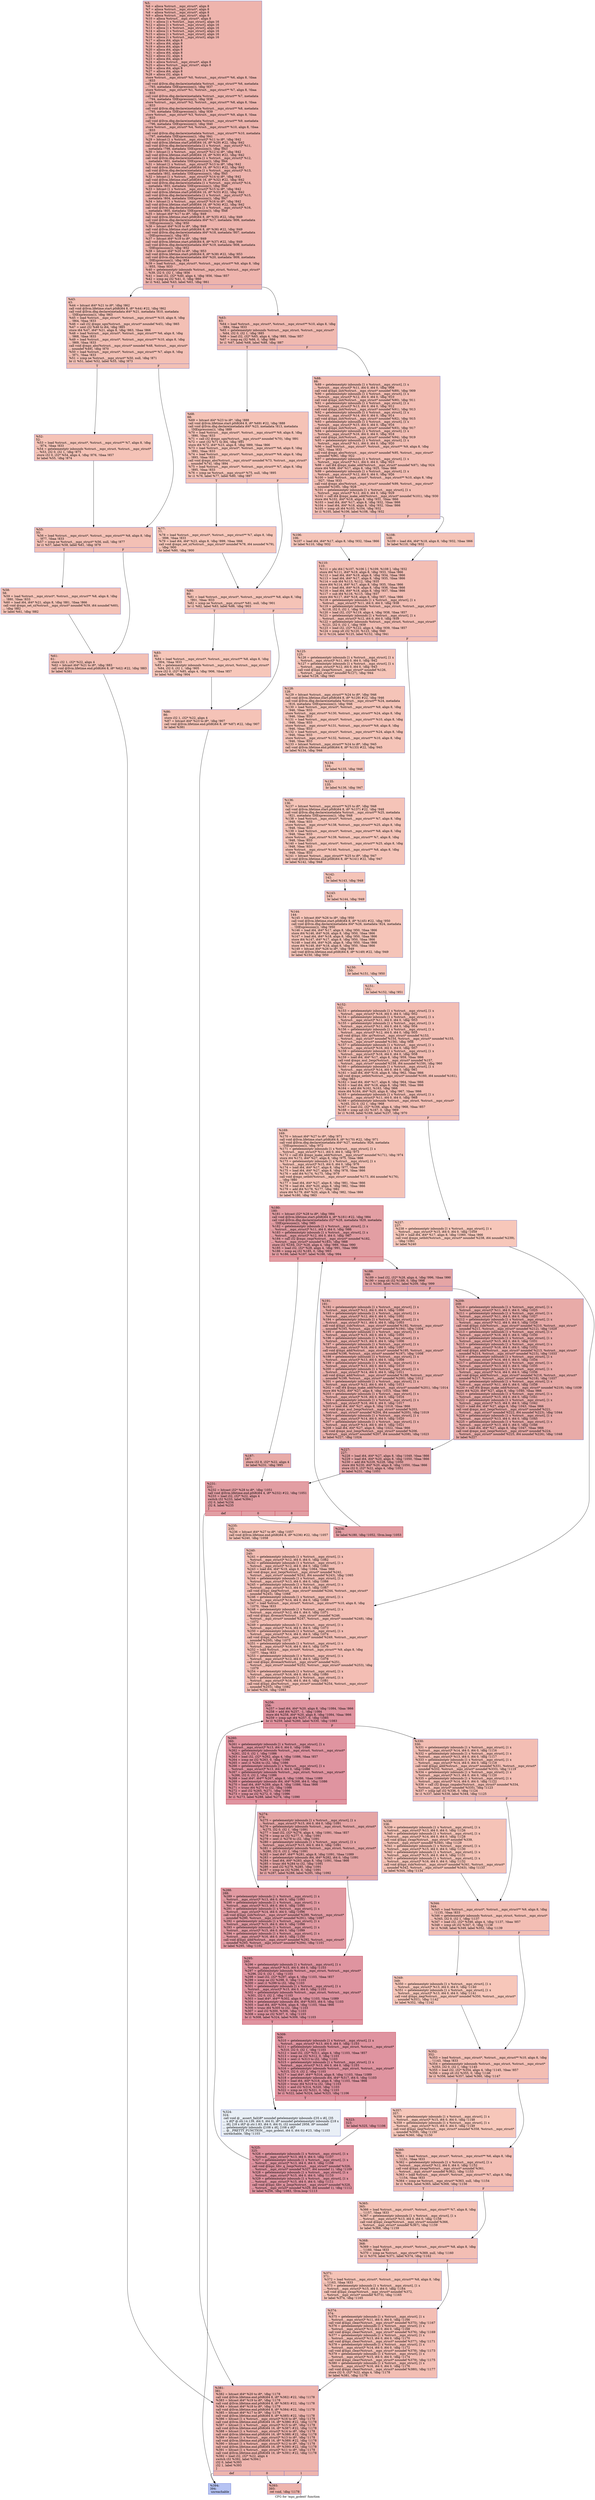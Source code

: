 digraph "CFG for 'mpz_gcdext' function" {
	label="CFG for 'mpz_gcdext' function";

	Node0x279c440 [shape=record,color="#3d50c3ff", style=filled, fillcolor="#d8564670",label="{%5:\l  %6 = alloca %struct.__mpz_struct*, align 8\l  %7 = alloca %struct.__mpz_struct*, align 8\l  %8 = alloca %struct.__mpz_struct*, align 8\l  %9 = alloca %struct.__mpz_struct*, align 8\l  %10 = alloca %struct.__mpz_struct*, align 8\l  %11 = alloca [1 x %struct.__mpz_struct], align 16\l  %12 = alloca [1 x %struct.__mpz_struct], align 16\l  %13 = alloca [1 x %struct.__mpz_struct], align 16\l  %14 = alloca [1 x %struct.__mpz_struct], align 16\l  %15 = alloca [1 x %struct.__mpz_struct], align 16\l  %16 = alloca [1 x %struct.__mpz_struct], align 16\l  %17 = alloca i64, align 8\l  %18 = alloca i64, align 8\l  %19 = alloca i64, align 8\l  %20 = alloca i64, align 8\l  %21 = alloca i64, align 8\l  %22 = alloca i32, align 4\l  %23 = alloca i64, align 8\l  %24 = alloca %struct.__mpz_struct*, align 8\l  %25 = alloca %struct.__mpz_struct*, align 8\l  %26 = alloca i64, align 8\l  %27 = alloca i64, align 8\l  %28 = alloca i32, align 4\l  store %struct.__mpz_struct* %0, %struct.__mpz_struct** %6, align 8, !tbaa\l... !833\l  call void @llvm.dbg.declare(metadata %struct.__mpz_struct** %6, metadata\l... !793, metadata !DIExpression()), !dbg !837\l  store %struct.__mpz_struct* %1, %struct.__mpz_struct** %7, align 8, !tbaa\l... !833\l  call void @llvm.dbg.declare(metadata %struct.__mpz_struct** %7, metadata\l... !794, metadata !DIExpression()), !dbg !838\l  store %struct.__mpz_struct* %2, %struct.__mpz_struct** %8, align 8, !tbaa\l... !833\l  call void @llvm.dbg.declare(metadata %struct.__mpz_struct** %8, metadata\l... !795, metadata !DIExpression()), !dbg !839\l  store %struct.__mpz_struct* %3, %struct.__mpz_struct** %9, align 8, !tbaa\l... !833\l  call void @llvm.dbg.declare(metadata %struct.__mpz_struct** %9, metadata\l... !796, metadata !DIExpression()), !dbg !840\l  store %struct.__mpz_struct* %4, %struct.__mpz_struct** %10, align 8, !tbaa\l... !833\l  call void @llvm.dbg.declare(metadata %struct.__mpz_struct** %10, metadata\l... !797, metadata !DIExpression()), !dbg !841\l  %29 = bitcast [1 x %struct.__mpz_struct]* %11 to i8*, !dbg !842\l  call void @llvm.lifetime.start.p0i8(i64 16, i8* %29) #22, !dbg !842\l  call void @llvm.dbg.declare(metadata [1 x %struct.__mpz_struct]* %11,\l... metadata !798, metadata !DIExpression()), !dbg !843\l  %30 = bitcast [1 x %struct.__mpz_struct]* %12 to i8*, !dbg !842\l  call void @llvm.lifetime.start.p0i8(i64 16, i8* %30) #22, !dbg !842\l  call void @llvm.dbg.declare(metadata [1 x %struct.__mpz_struct]* %12,\l... metadata !801, metadata !DIExpression()), !dbg !844\l  %31 = bitcast [1 x %struct.__mpz_struct]* %13 to i8*, !dbg !842\l  call void @llvm.lifetime.start.p0i8(i64 16, i8* %31) #22, !dbg !842\l  call void @llvm.dbg.declare(metadata [1 x %struct.__mpz_struct]* %13,\l... metadata !802, metadata !DIExpression()), !dbg !845\l  %32 = bitcast [1 x %struct.__mpz_struct]* %14 to i8*, !dbg !842\l  call void @llvm.lifetime.start.p0i8(i64 16, i8* %32) #22, !dbg !842\l  call void @llvm.dbg.declare(metadata [1 x %struct.__mpz_struct]* %14,\l... metadata !803, metadata !DIExpression()), !dbg !846\l  %33 = bitcast [1 x %struct.__mpz_struct]* %15 to i8*, !dbg !842\l  call void @llvm.lifetime.start.p0i8(i64 16, i8* %33) #22, !dbg !842\l  call void @llvm.dbg.declare(metadata [1 x %struct.__mpz_struct]* %15,\l... metadata !804, metadata !DIExpression()), !dbg !847\l  %34 = bitcast [1 x %struct.__mpz_struct]* %16 to i8*, !dbg !842\l  call void @llvm.lifetime.start.p0i8(i64 16, i8* %34) #22, !dbg !842\l  call void @llvm.dbg.declare(metadata [1 x %struct.__mpz_struct]* %16,\l... metadata !805, metadata !DIExpression()), !dbg !848\l  %35 = bitcast i64* %17 to i8*, !dbg !849\l  call void @llvm.lifetime.start.p0i8(i64 8, i8* %35) #22, !dbg !849\l  call void @llvm.dbg.declare(metadata i64* %17, metadata !806, metadata\l... !DIExpression()), !dbg !850\l  %36 = bitcast i64* %18 to i8*, !dbg !849\l  call void @llvm.lifetime.start.p0i8(i64 8, i8* %36) #22, !dbg !849\l  call void @llvm.dbg.declare(metadata i64* %18, metadata !807, metadata\l... !DIExpression()), !dbg !851\l  %37 = bitcast i64* %19 to i8*, !dbg !849\l  call void @llvm.lifetime.start.p0i8(i64 8, i8* %37) #22, !dbg !849\l  call void @llvm.dbg.declare(metadata i64* %19, metadata !808, metadata\l... !DIExpression()), !dbg !852\l  %38 = bitcast i64* %20 to i8*, !dbg !853\l  call void @llvm.lifetime.start.p0i8(i64 8, i8* %38) #22, !dbg !853\l  call void @llvm.dbg.declare(metadata i64* %20, metadata !809, metadata\l... !DIExpression()), !dbg !854\l  %39 = load %struct.__mpz_struct*, %struct.__mpz_struct** %9, align 8, !dbg\l... !855, !tbaa !833\l  %40 = getelementptr inbounds %struct.__mpz_struct, %struct.__mpz_struct*\l... %39, i32 0, i32 1, !dbg !856\l  %41 = load i32, i32* %40, align 4, !dbg !856, !tbaa !857\l  %42 = icmp eq i32 %41, 0, !dbg !860\l  br i1 %42, label %43, label %63, !dbg !861\l|{<s0>T|<s1>F}}"];
	Node0x279c440:s0 -> Node0x279c690;
	Node0x279c440:s1 -> Node0x279c820;
	Node0x279c690 [shape=record,color="#3d50c3ff", style=filled, fillcolor="#e5705870",label="{%43:\l43:                                               \l  %44 = bitcast i64* %21 to i8*, !dbg !862\l  call void @llvm.lifetime.start.p0i8(i64 8, i8* %44) #22, !dbg !862\l  call void @llvm.dbg.declare(metadata i64* %21, metadata !810, metadata\l... !DIExpression()), !dbg !863\l  %45 = load %struct.__mpz_struct*, %struct.__mpz_struct** %10, align 8, !dbg\l... !864, !tbaa !833\l  %46 = call i32 @mpz_sgn(%struct.__mpz_struct* noundef %45), !dbg !865\l  %47 = sext i32 %46 to i64, !dbg !865\l  store i64 %47, i64* %21, align 8, !dbg !863, !tbaa !866\l  %48 = load %struct.__mpz_struct*, %struct.__mpz_struct** %6, align 8, !dbg\l... !868, !tbaa !833\l  %49 = load %struct.__mpz_struct*, %struct.__mpz_struct** %10, align 8, !dbg\l... !869, !tbaa !833\l  call void @mpz_abs(%struct.__mpz_struct* noundef %48, %struct.__mpz_struct*\l... noundef %49), !dbg !870\l  %50 = load %struct.__mpz_struct*, %struct.__mpz_struct** %7, align 8, !dbg\l... !871, !tbaa !833\l  %51 = icmp ne %struct.__mpz_struct* %50, null, !dbg !871\l  br i1 %51, label %52, label %55, !dbg !873\l|{<s0>T|<s1>F}}"];
	Node0x279c690:s0 -> Node0x279c6e0;
	Node0x279c690:s1 -> Node0x279c730;
	Node0x279c6e0 [shape=record,color="#3d50c3ff", style=filled, fillcolor="#e8765c70",label="{%52:\l52:                                               \l  %53 = load %struct.__mpz_struct*, %struct.__mpz_struct** %7, align 8, !dbg\l... !874, !tbaa !833\l  %54 = getelementptr inbounds %struct.__mpz_struct, %struct.__mpz_struct*\l... %53, i32 0, i32 1, !dbg !875\l  store i32 0, i32* %54, align 4, !dbg !876, !tbaa !857\l  br label %55, !dbg !874\l}"];
	Node0x279c6e0 -> Node0x279c730;
	Node0x279c730 [shape=record,color="#3d50c3ff", style=filled, fillcolor="#e5705870",label="{%55:\l55:                                               \l  %56 = load %struct.__mpz_struct*, %struct.__mpz_struct** %8, align 8, !dbg\l... !877, !tbaa !833\l  %57 = icmp ne %struct.__mpz_struct* %56, null, !dbg !877\l  br i1 %57, label %58, label %61, !dbg !879\l|{<s0>T|<s1>F}}"];
	Node0x279c730:s0 -> Node0x279c780;
	Node0x279c730:s1 -> Node0x279c7d0;
	Node0x279c780 [shape=record,color="#3d50c3ff", style=filled, fillcolor="#e8765c70",label="{%58:\l58:                                               \l  %59 = load %struct.__mpz_struct*, %struct.__mpz_struct** %8, align 8, !dbg\l... !880, !tbaa !833\l  %60 = load i64, i64* %21, align 8, !dbg !881, !tbaa !866\l  call void @mpz_set_si(%struct.__mpz_struct* noundef %59, i64 noundef %60),\l... !dbg !882\l  br label %61, !dbg !882\l}"];
	Node0x279c780 -> Node0x279c7d0;
	Node0x279c7d0 [shape=record,color="#3d50c3ff", style=filled, fillcolor="#e5705870",label="{%61:\l61:                                               \l  store i32 1, i32* %22, align 4\l  %62 = bitcast i64* %21 to i8*, !dbg !883\l  call void @llvm.lifetime.end.p0i8(i64 8, i8* %62) #22, !dbg !883\l  br label %381\l}"];
	Node0x279c7d0 -> Node0x279d8b0;
	Node0x279c820 [shape=record,color="#3d50c3ff", style=filled, fillcolor="#de614d70",label="{%63:\l63:                                               \l  %64 = load %struct.__mpz_struct*, %struct.__mpz_struct** %10, align 8, !dbg\l... !884, !tbaa !833\l  %65 = getelementptr inbounds %struct.__mpz_struct, %struct.__mpz_struct*\l... %64, i32 0, i32 1, !dbg !885\l  %66 = load i32, i32* %65, align 4, !dbg !885, !tbaa !857\l  %67 = icmp eq i32 %66, 0, !dbg !886\l  br i1 %67, label %68, label %88, !dbg !887\l|{<s0>T|<s1>F}}"];
	Node0x279c820:s0 -> Node0x279c870;
	Node0x279c820:s1 -> Node0x279ca00;
	Node0x279c870 [shape=record,color="#3d50c3ff", style=filled, fillcolor="#e8765c70",label="{%68:\l68:                                               \l  %69 = bitcast i64* %23 to i8*, !dbg !888\l  call void @llvm.lifetime.start.p0i8(i64 8, i8* %69) #22, !dbg !888\l  call void @llvm.dbg.declare(metadata i64* %23, metadata !813, metadata\l... !DIExpression()), !dbg !889\l  %70 = load %struct.__mpz_struct*, %struct.__mpz_struct** %9, align 8, !dbg\l... !890, !tbaa !833\l  %71 = call i32 @mpz_sgn(%struct.__mpz_struct* noundef %70), !dbg !891\l  %72 = sext i32 %71 to i64, !dbg !891\l  store i64 %72, i64* %23, align 8, !dbg !889, !tbaa !866\l  %73 = load %struct.__mpz_struct*, %struct.__mpz_struct** %6, align 8, !dbg\l... !892, !tbaa !833\l  %74 = load %struct.__mpz_struct*, %struct.__mpz_struct** %9, align 8, !dbg\l... !893, !tbaa !833\l  call void @mpz_abs(%struct.__mpz_struct* noundef %73, %struct.__mpz_struct*\l... noundef %74), !dbg !894\l  %75 = load %struct.__mpz_struct*, %struct.__mpz_struct** %7, align 8, !dbg\l... !895, !tbaa !833\l  %76 = icmp ne %struct.__mpz_struct* %75, null, !dbg !895\l  br i1 %76, label %77, label %80, !dbg !897\l|{<s0>T|<s1>F}}"];
	Node0x279c870:s0 -> Node0x279c8c0;
	Node0x279c870:s1 -> Node0x279c910;
	Node0x279c8c0 [shape=record,color="#3d50c3ff", style=filled, fillcolor="#ec7f6370",label="{%77:\l77:                                               \l  %78 = load %struct.__mpz_struct*, %struct.__mpz_struct** %7, align 8, !dbg\l... !898, !tbaa !833\l  %79 = load i64, i64* %23, align 8, !dbg !899, !tbaa !866\l  call void @mpz_set_si(%struct.__mpz_struct* noundef %78, i64 noundef %79),\l... !dbg !900\l  br label %80, !dbg !900\l}"];
	Node0x279c8c0 -> Node0x279c910;
	Node0x279c910 [shape=record,color="#3d50c3ff", style=filled, fillcolor="#e8765c70",label="{%80:\l80:                                               \l  %81 = load %struct.__mpz_struct*, %struct.__mpz_struct** %8, align 8, !dbg\l... !901, !tbaa !833\l  %82 = icmp ne %struct.__mpz_struct* %81, null, !dbg !901\l  br i1 %82, label %83, label %86, !dbg !903\l|{<s0>T|<s1>F}}"];
	Node0x279c910:s0 -> Node0x279c960;
	Node0x279c910:s1 -> Node0x279c9b0;
	Node0x279c960 [shape=record,color="#3d50c3ff", style=filled, fillcolor="#ec7f6370",label="{%83:\l83:                                               \l  %84 = load %struct.__mpz_struct*, %struct.__mpz_struct** %8, align 8, !dbg\l... !904, !tbaa !833\l  %85 = getelementptr inbounds %struct.__mpz_struct, %struct.__mpz_struct*\l... %84, i32 0, i32 1, !dbg !905\l  store i32 0, i32* %85, align 4, !dbg !906, !tbaa !857\l  br label %86, !dbg !904\l}"];
	Node0x279c960 -> Node0x279c9b0;
	Node0x279c9b0 [shape=record,color="#3d50c3ff", style=filled, fillcolor="#e8765c70",label="{%86:\l86:                                               \l  store i32 1, i32* %22, align 4\l  %87 = bitcast i64* %23 to i8*, !dbg !907\l  call void @llvm.lifetime.end.p0i8(i64 8, i8* %87) #22, !dbg !907\l  br label %381\l}"];
	Node0x279c9b0 -> Node0x279d8b0;
	Node0x279ca00 [shape=record,color="#3d50c3ff", style=filled, fillcolor="#e36c5570",label="{%88:\l88:                                               \l  %89 = getelementptr inbounds [1 x %struct.__mpz_struct], [1 x\l... %struct.__mpz_struct]* %11, i64 0, i64 0, !dbg !908\l  call void @mpz_init(%struct.__mpz_struct* noundef %89), !dbg !909\l  %90 = getelementptr inbounds [1 x %struct.__mpz_struct], [1 x\l... %struct.__mpz_struct]* %12, i64 0, i64 0, !dbg !910\l  call void @mpz_init(%struct.__mpz_struct* noundef %90), !dbg !911\l  %91 = getelementptr inbounds [1 x %struct.__mpz_struct], [1 x\l... %struct.__mpz_struct]* %13, i64 0, i64 0, !dbg !912\l  call void @mpz_init(%struct.__mpz_struct* noundef %91), !dbg !913\l  %92 = getelementptr inbounds [1 x %struct.__mpz_struct], [1 x\l... %struct.__mpz_struct]* %14, i64 0, i64 0, !dbg !914\l  call void @mpz_init(%struct.__mpz_struct* noundef %92), !dbg !915\l  %93 = getelementptr inbounds [1 x %struct.__mpz_struct], [1 x\l... %struct.__mpz_struct]* %15, i64 0, i64 0, !dbg !916\l  call void @mpz_init(%struct.__mpz_struct* noundef %93), !dbg !917\l  %94 = getelementptr inbounds [1 x %struct.__mpz_struct], [1 x\l... %struct.__mpz_struct]* %16, i64 0, i64 0, !dbg !918\l  call void @mpz_init(%struct.__mpz_struct* noundef %94), !dbg !919\l  %95 = getelementptr inbounds [1 x %struct.__mpz_struct], [1 x\l... %struct.__mpz_struct]* %11, i64 0, i64 0, !dbg !920\l  %96 = load %struct.__mpz_struct*, %struct.__mpz_struct** %9, align 8, !dbg\l... !921, !tbaa !833\l  call void @mpz_abs(%struct.__mpz_struct* noundef %95, %struct.__mpz_struct*\l... noundef %96), !dbg !922\l  %97 = getelementptr inbounds [1 x %struct.__mpz_struct], [1 x\l... %struct.__mpz_struct]* %11, i64 0, i64 0, !dbg !923\l  %98 = call i64 @mpz_make_odd(%struct.__mpz_struct* noundef %97), !dbg !924\l  store i64 %98, i64* %17, align 8, !dbg !925, !tbaa !866\l  %99 = getelementptr inbounds [1 x %struct.__mpz_struct], [1 x\l... %struct.__mpz_struct]* %12, i64 0, i64 0, !dbg !926\l  %100 = load %struct.__mpz_struct*, %struct.__mpz_struct** %10, align 8, !dbg\l... !927, !tbaa !833\l  call void @mpz_abs(%struct.__mpz_struct* noundef %99, %struct.__mpz_struct*\l... noundef %100), !dbg !928\l  %101 = getelementptr inbounds [1 x %struct.__mpz_struct], [1 x\l... %struct.__mpz_struct]* %12, i64 0, i64 0, !dbg !929\l  %102 = call i64 @mpz_make_odd(%struct.__mpz_struct* noundef %101), !dbg !930\l  store i64 %102, i64* %18, align 8, !dbg !931, !tbaa !866\l  %103 = load i64, i64* %17, align 8, !dbg !932, !tbaa !866\l  %104 = load i64, i64* %18, align 8, !dbg !932, !tbaa !866\l  %105 = icmp ult i64 %103, %104, !dbg !932\l  br i1 %105, label %106, label %108, !dbg !932\l|{<s0>T|<s1>F}}"];
	Node0x279ca00:s0 -> Node0x279ca50;
	Node0x279ca00:s1 -> Node0x279caa0;
	Node0x279ca50 [shape=record,color="#3d50c3ff", style=filled, fillcolor="#e97a5f70",label="{%106:\l106:                                              \l  %107 = load i64, i64* %17, align 8, !dbg !932, !tbaa !866\l  br label %110, !dbg !932\l}"];
	Node0x279ca50 -> Node0x279caf0;
	Node0x279caa0 [shape=record,color="#3d50c3ff", style=filled, fillcolor="#e97a5f70",label="{%108:\l108:                                              \l  %109 = load i64, i64* %18, align 8, !dbg !932, !tbaa !866\l  br label %110, !dbg !932\l}"];
	Node0x279caa0 -> Node0x279caf0;
	Node0x279caf0 [shape=record,color="#3d50c3ff", style=filled, fillcolor="#e36c5570",label="{%110:\l110:                                              \l  %111 = phi i64 [ %107, %106 ], [ %109, %108 ], !dbg !932\l  store i64 %111, i64* %19, align 8, !dbg !933, !tbaa !866\l  %112 = load i64, i64* %19, align 8, !dbg !934, !tbaa !866\l  %113 = load i64, i64* %17, align 8, !dbg !935, !tbaa !866\l  %114 = sub i64 %113, %112, !dbg !935\l  store i64 %114, i64* %17, align 8, !dbg !935, !tbaa !866\l  %115 = load i64, i64* %19, align 8, !dbg !936, !tbaa !866\l  %116 = load i64, i64* %18, align 8, !dbg !937, !tbaa !866\l  %117 = sub i64 %116, %115, !dbg !937\l  store i64 %117, i64* %18, align 8, !dbg !937, !tbaa !866\l  %118 = getelementptr inbounds [1 x %struct.__mpz_struct], [1 x\l... %struct.__mpz_struct]* %11, i64 0, i64 0, !dbg !938\l  %119 = getelementptr inbounds %struct.__mpz_struct, %struct.__mpz_struct*\l... %118, i32 0, i32 1, !dbg !938\l  %120 = load i32, i32* %119, align 4, !dbg !938, !tbaa !857\l  %121 = getelementptr inbounds [1 x %struct.__mpz_struct], [1 x\l... %struct.__mpz_struct]* %12, i64 0, i64 0, !dbg !939\l  %122 = getelementptr inbounds %struct.__mpz_struct, %struct.__mpz_struct*\l... %121, i32 0, i32 1, !dbg !939\l  %123 = load i32, i32* %122, align 4, !dbg !939, !tbaa !857\l  %124 = icmp slt i32 %120, %123, !dbg !940\l  br i1 %124, label %125, label %152, !dbg !941\l|{<s0>T|<s1>F}}"];
	Node0x279caf0:s0 -> Node0x279cb40;
	Node0x279caf0:s1 -> Node0x279ce60;
	Node0x279cb40 [shape=record,color="#3d50c3ff", style=filled, fillcolor="#e97a5f70",label="{%125:\l125:                                              \l  %126 = getelementptr inbounds [1 x %struct.__mpz_struct], [1 x\l... %struct.__mpz_struct]* %11, i64 0, i64 0, !dbg !942\l  %127 = getelementptr inbounds [1 x %struct.__mpz_struct], [1 x\l... %struct.__mpz_struct]* %12, i64 0, i64 0, !dbg !943\l  call void @mpz_swap(%struct.__mpz_struct* noundef %126,\l... %struct.__mpz_struct* noundef %127), !dbg !944\l  br label %128, !dbg !945\l}"];
	Node0x279cb40 -> Node0x279cb90;
	Node0x279cb90 [shape=record,color="#3d50c3ff", style=filled, fillcolor="#e97a5f70",label="{%128:\l128:                                              \l  %129 = bitcast %struct.__mpz_struct** %24 to i8*, !dbg !946\l  call void @llvm.lifetime.start.p0i8(i64 8, i8* %129) #22, !dbg !946\l  call void @llvm.dbg.declare(metadata %struct.__mpz_struct** %24, metadata\l... !816, metadata !DIExpression()), !dbg !946\l  %130 = load %struct.__mpz_struct*, %struct.__mpz_struct** %9, align 8, !dbg\l... !946, !tbaa !833\l  store %struct.__mpz_struct* %130, %struct.__mpz_struct** %24, align 8, !dbg\l... !946, !tbaa !833\l  %131 = load %struct.__mpz_struct*, %struct.__mpz_struct** %10, align 8, !dbg\l... !946, !tbaa !833\l  store %struct.__mpz_struct* %131, %struct.__mpz_struct** %9, align 8, !dbg\l... !946, !tbaa !833\l  %132 = load %struct.__mpz_struct*, %struct.__mpz_struct** %24, align 8, !dbg\l... !946, !tbaa !833\l  store %struct.__mpz_struct* %132, %struct.__mpz_struct** %10, align 8, !dbg\l... !946, !tbaa !833\l  %133 = bitcast %struct.__mpz_struct** %24 to i8*, !dbg !945\l  call void @llvm.lifetime.end.p0i8(i64 8, i8* %133) #22, !dbg !945\l  br label %134, !dbg !946\l}"];
	Node0x279cb90 -> Node0x279cbe0;
	Node0x279cbe0 [shape=record,color="#3d50c3ff", style=filled, fillcolor="#e97a5f70",label="{%134:\l134:                                              \l  br label %135, !dbg !946\l}"];
	Node0x279cbe0 -> Node0x279cc30;
	Node0x279cc30 [shape=record,color="#3d50c3ff", style=filled, fillcolor="#e97a5f70",label="{%135:\l135:                                              \l  br label %136, !dbg !947\l}"];
	Node0x279cc30 -> Node0x279cc80;
	Node0x279cc80 [shape=record,color="#3d50c3ff", style=filled, fillcolor="#e97a5f70",label="{%136:\l136:                                              \l  %137 = bitcast %struct.__mpz_struct** %25 to i8*, !dbg !948\l  call void @llvm.lifetime.start.p0i8(i64 8, i8* %137) #22, !dbg !948\l  call void @llvm.dbg.declare(metadata %struct.__mpz_struct** %25, metadata\l... !821, metadata !DIExpression()), !dbg !948\l  %138 = load %struct.__mpz_struct*, %struct.__mpz_struct** %7, align 8, !dbg\l... !948, !tbaa !833\l  store %struct.__mpz_struct* %138, %struct.__mpz_struct** %25, align 8, !dbg\l... !948, !tbaa !833\l  %139 = load %struct.__mpz_struct*, %struct.__mpz_struct** %8, align 8, !dbg\l... !948, !tbaa !833\l  store %struct.__mpz_struct* %139, %struct.__mpz_struct** %7, align 8, !dbg\l... !948, !tbaa !833\l  %140 = load %struct.__mpz_struct*, %struct.__mpz_struct** %25, align 8, !dbg\l... !948, !tbaa !833\l  store %struct.__mpz_struct* %140, %struct.__mpz_struct** %8, align 8, !dbg\l... !948, !tbaa !833\l  %141 = bitcast %struct.__mpz_struct** %25 to i8*, !dbg !947\l  call void @llvm.lifetime.end.p0i8(i64 8, i8* %141) #22, !dbg !947\l  br label %142, !dbg !948\l}"];
	Node0x279cc80 -> Node0x279ccd0;
	Node0x279ccd0 [shape=record,color="#3d50c3ff", style=filled, fillcolor="#e97a5f70",label="{%142:\l142:                                              \l  br label %143, !dbg !948\l}"];
	Node0x279ccd0 -> Node0x279cd20;
	Node0x279cd20 [shape=record,color="#3d50c3ff", style=filled, fillcolor="#e97a5f70",label="{%143:\l143:                                              \l  br label %144, !dbg !949\l}"];
	Node0x279cd20 -> Node0x279cd70;
	Node0x279cd70 [shape=record,color="#3d50c3ff", style=filled, fillcolor="#e97a5f70",label="{%144:\l144:                                              \l  %145 = bitcast i64* %26 to i8*, !dbg !950\l  call void @llvm.lifetime.start.p0i8(i64 8, i8* %145) #22, !dbg !950\l  call void @llvm.dbg.declare(metadata i64* %26, metadata !824, metadata\l... !DIExpression()), !dbg !950\l  %146 = load i64, i64* %17, align 8, !dbg !950, !tbaa !866\l  store i64 %146, i64* %26, align 8, !dbg !950, !tbaa !866\l  %147 = load i64, i64* %18, align 8, !dbg !950, !tbaa !866\l  store i64 %147, i64* %17, align 8, !dbg !950, !tbaa !866\l  %148 = load i64, i64* %26, align 8, !dbg !950, !tbaa !866\l  store i64 %148, i64* %18, align 8, !dbg !950, !tbaa !866\l  %149 = bitcast i64* %26 to i8*, !dbg !949\l  call void @llvm.lifetime.end.p0i8(i64 8, i8* %149) #22, !dbg !949\l  br label %150, !dbg !950\l}"];
	Node0x279cd70 -> Node0x279cdc0;
	Node0x279cdc0 [shape=record,color="#3d50c3ff", style=filled, fillcolor="#e97a5f70",label="{%150:\l150:                                              \l  br label %151, !dbg !950\l}"];
	Node0x279cdc0 -> Node0x279ce10;
	Node0x279ce10 [shape=record,color="#3d50c3ff", style=filled, fillcolor="#e97a5f70",label="{%151:\l151:                                              \l  br label %152, !dbg !951\l}"];
	Node0x279ce10 -> Node0x279ce60;
	Node0x279ce60 [shape=record,color="#3d50c3ff", style=filled, fillcolor="#e36c5570",label="{%152:\l152:                                              \l  %153 = getelementptr inbounds [1 x %struct.__mpz_struct], [1 x\l... %struct.__mpz_struct]* %16, i64 0, i64 0, !dbg !952\l  %154 = getelementptr inbounds [1 x %struct.__mpz_struct], [1 x\l... %struct.__mpz_struct]* %11, i64 0, i64 0, !dbg !953\l  %155 = getelementptr inbounds [1 x %struct.__mpz_struct], [1 x\l... %struct.__mpz_struct]* %11, i64 0, i64 0, !dbg !954\l  %156 = getelementptr inbounds [1 x %struct.__mpz_struct], [1 x\l... %struct.__mpz_struct]* %12, i64 0, i64 0, !dbg !955\l  call void @mpz_tdiv_qr(%struct.__mpz_struct* noundef %153,\l... %struct.__mpz_struct* noundef %154, %struct.__mpz_struct* noundef %155,\l... %struct.__mpz_struct* noundef %156), !dbg !956\l  %157 = getelementptr inbounds [1 x %struct.__mpz_struct], [1 x\l... %struct.__mpz_struct]* %16, i64 0, i64 0, !dbg !957\l  %158 = getelementptr inbounds [1 x %struct.__mpz_struct], [1 x\l... %struct.__mpz_struct]* %16, i64 0, i64 0, !dbg !958\l  %159 = load i64, i64* %17, align 8, !dbg !959, !tbaa !866\l  call void @mpz_mul_2exp(%struct.__mpz_struct* noundef %157,\l... %struct.__mpz_struct* noundef %158, i64 noundef %159), !dbg !960\l  %160 = getelementptr inbounds [1 x %struct.__mpz_struct], [1 x\l... %struct.__mpz_struct]* %14, i64 0, i64 0, !dbg !961\l  %161 = load i64, i64* %18, align 8, !dbg !962, !tbaa !866\l  call void @mpz_setbit(%struct.__mpz_struct* noundef %160, i64 noundef %161),\l... !dbg !963\l  %162 = load i64, i64* %17, align 8, !dbg !964, !tbaa !866\l  %163 = load i64, i64* %18, align 8, !dbg !965, !tbaa !866\l  %164 = add i64 %162, %163, !dbg !966\l  store i64 %164, i64* %20, align 8, !dbg !967, !tbaa !866\l  %165 = getelementptr inbounds [1 x %struct.__mpz_struct], [1 x\l... %struct.__mpz_struct]* %11, i64 0, i64 0, !dbg !968\l  %166 = getelementptr inbounds %struct.__mpz_struct, %struct.__mpz_struct*\l... %165, i32 0, i32 1, !dbg !968\l  %167 = load i32, i32* %166, align 4, !dbg !968, !tbaa !857\l  %168 = icmp sgt i32 %167, 0, !dbg !969\l  br i1 %168, label %169, label %237, !dbg !970\l|{<s0>T|<s1>F}}"];
	Node0x279ce60:s0 -> Node0x279ceb0;
	Node0x279ce60:s1 -> Node0x279d1d0;
	Node0x279ceb0 [shape=record,color="#3d50c3ff", style=filled, fillcolor="#e8765c70",label="{%169:\l169:                                              \l  %170 = bitcast i64* %27 to i8*, !dbg !971\l  call void @llvm.lifetime.start.p0i8(i64 8, i8* %170) #22, !dbg !971\l  call void @llvm.dbg.declare(metadata i64* %27, metadata !826, metadata\l... !DIExpression()), !dbg !972\l  %171 = getelementptr inbounds [1 x %struct.__mpz_struct], [1 x\l... %struct.__mpz_struct]* %11, i64 0, i64 0, !dbg !973\l  %172 = call i64 @mpz_make_odd(%struct.__mpz_struct* noundef %171), !dbg !974\l  store i64 %172, i64* %27, align 8, !dbg !975, !tbaa !866\l  %173 = getelementptr inbounds [1 x %struct.__mpz_struct], [1 x\l... %struct.__mpz_struct]* %15, i64 0, i64 0, !dbg !976\l  %174 = load i64, i64* %17, align 8, !dbg !977, !tbaa !866\l  %175 = load i64, i64* %27, align 8, !dbg !978, !tbaa !866\l  %176 = add i64 %174, %175, !dbg !979\l  call void @mpz_setbit(%struct.__mpz_struct* noundef %173, i64 noundef %176),\l... !dbg !980\l  %177 = load i64, i64* %27, align 8, !dbg !981, !tbaa !866\l  %178 = load i64, i64* %20, align 8, !dbg !982, !tbaa !866\l  %179 = add i64 %178, %177, !dbg !982\l  store i64 %179, i64* %20, align 8, !dbg !982, !tbaa !866\l  br label %180, !dbg !983\l}"];
	Node0x279ceb0 -> Node0x279cf00;
	Node0x279cf00 [shape=record,color="#b70d28ff", style=filled, fillcolor="#be242e70",label="{%180:\l180:                                              \l  %181 = bitcast i32* %28 to i8*, !dbg !984\l  call void @llvm.lifetime.start.p0i8(i64 4, i8* %181) #22, !dbg !984\l  call void @llvm.dbg.declare(metadata i32* %28, metadata !829, metadata\l... !DIExpression()), !dbg !985\l  %182 = getelementptr inbounds [1 x %struct.__mpz_struct], [1 x\l... %struct.__mpz_struct]* %11, i64 0, i64 0, !dbg !986\l  %183 = getelementptr inbounds [1 x %struct.__mpz_struct], [1 x\l... %struct.__mpz_struct]* %12, i64 0, i64 0, !dbg !987\l  %184 = call i32 @mpz_cmp(%struct.__mpz_struct* noundef %182,\l... %struct.__mpz_struct* noundef %183), !dbg !988\l  store i32 %184, i32* %28, align 4, !dbg !989, !tbaa !990\l  %185 = load i32, i32* %28, align 4, !dbg !991, !tbaa !990\l  %186 = icmp eq i32 %185, 0, !dbg !993\l  br i1 %186, label %187, label %188, !dbg !994\l|{<s0>T|<s1>F}}"];
	Node0x279cf00:s0 -> Node0x279cf50;
	Node0x279cf00:s1 -> Node0x279cfa0;
	Node0x279cf50 [shape=record,color="#3d50c3ff", style=filled, fillcolor="#cc403a70",label="{%187:\l187:                                              \l  store i32 8, i32* %22, align 4\l  br label %231, !dbg !995\l}"];
	Node0x279cf50 -> Node0x279d0e0;
	Node0x279cfa0 [shape=record,color="#3d50c3ff", style=filled, fillcolor="#c5333470",label="{%188:\l188:                                              \l  %189 = load i32, i32* %28, align 4, !dbg !996, !tbaa !990\l  %190 = icmp slt i32 %189, 0, !dbg !998\l  br i1 %190, label %191, label %209, !dbg !999\l|{<s0>T|<s1>F}}"];
	Node0x279cfa0:s0 -> Node0x279cff0;
	Node0x279cfa0:s1 -> Node0x279d040;
	Node0x279cff0 [shape=record,color="#3d50c3ff", style=filled, fillcolor="#d24b4070",label="{%191:\l191:                                              \l  %192 = getelementptr inbounds [1 x %struct.__mpz_struct], [1 x\l... %struct.__mpz_struct]* %12, i64 0, i64 0, !dbg !1000\l  %193 = getelementptr inbounds [1 x %struct.__mpz_struct], [1 x\l... %struct.__mpz_struct]* %12, i64 0, i64 0, !dbg !1002\l  %194 = getelementptr inbounds [1 x %struct.__mpz_struct], [1 x\l... %struct.__mpz_struct]* %11, i64 0, i64 0, !dbg !1003\l  call void @mpz_sub(%struct.__mpz_struct* noundef %192, %struct.__mpz_struct*\l... noundef %193, %struct.__mpz_struct* noundef %194), !dbg !1004\l  %195 = getelementptr inbounds [1 x %struct.__mpz_struct], [1 x\l... %struct.__mpz_struct]* %15, i64 0, i64 0, !dbg !1005\l  %196 = getelementptr inbounds [1 x %struct.__mpz_struct], [1 x\l... %struct.__mpz_struct]* %15, i64 0, i64 0, !dbg !1006\l  %197 = getelementptr inbounds [1 x %struct.__mpz_struct], [1 x\l... %struct.__mpz_struct]* %16, i64 0, i64 0, !dbg !1007\l  call void @mpz_add(%struct.__mpz_struct* noundef %195, %struct.__mpz_struct*\l... noundef %196, %struct.__mpz_struct* noundef %197), !dbg !1008\l  %198 = getelementptr inbounds [1 x %struct.__mpz_struct], [1 x\l... %struct.__mpz_struct]* %13, i64 0, i64 0, !dbg !1009\l  %199 = getelementptr inbounds [1 x %struct.__mpz_struct], [1 x\l... %struct.__mpz_struct]* %13, i64 0, i64 0, !dbg !1010\l  %200 = getelementptr inbounds [1 x %struct.__mpz_struct], [1 x\l... %struct.__mpz_struct]* %14, i64 0, i64 0, !dbg !1011\l  call void @mpz_add(%struct.__mpz_struct* noundef %198, %struct.__mpz_struct*\l... noundef %199, %struct.__mpz_struct* noundef %200), !dbg !1012\l  %201 = getelementptr inbounds [1 x %struct.__mpz_struct], [1 x\l... %struct.__mpz_struct]* %12, i64 0, i64 0, !dbg !1013\l  %202 = call i64 @mpz_make_odd(%struct.__mpz_struct* noundef %201), !dbg !1014\l  store i64 %202, i64* %27, align 8, !dbg !1015, !tbaa !866\l  %203 = getelementptr inbounds [1 x %struct.__mpz_struct], [1 x\l... %struct.__mpz_struct]* %16, i64 0, i64 0, !dbg !1016\l  %204 = getelementptr inbounds [1 x %struct.__mpz_struct], [1 x\l... %struct.__mpz_struct]* %16, i64 0, i64 0, !dbg !1017\l  %205 = load i64, i64* %27, align 8, !dbg !1018, !tbaa !866\l  call void @mpz_mul_2exp(%struct.__mpz_struct* noundef %203,\l... %struct.__mpz_struct* noundef %204, i64 noundef %205), !dbg !1019\l  %206 = getelementptr inbounds [1 x %struct.__mpz_struct], [1 x\l... %struct.__mpz_struct]* %14, i64 0, i64 0, !dbg !1020\l  %207 = getelementptr inbounds [1 x %struct.__mpz_struct], [1 x\l... %struct.__mpz_struct]* %14, i64 0, i64 0, !dbg !1021\l  %208 = load i64, i64* %27, align 8, !dbg !1022, !tbaa !866\l  call void @mpz_mul_2exp(%struct.__mpz_struct* noundef %206,\l... %struct.__mpz_struct* noundef %207, i64 noundef %208), !dbg !1023\l  br label %227, !dbg !1024\l}"];
	Node0x279cff0 -> Node0x279d090;
	Node0x279d040 [shape=record,color="#3d50c3ff", style=filled, fillcolor="#cc403a70",label="{%209:\l209:                                              \l  %210 = getelementptr inbounds [1 x %struct.__mpz_struct], [1 x\l... %struct.__mpz_struct]* %11, i64 0, i64 0, !dbg !1025\l  %211 = getelementptr inbounds [1 x %struct.__mpz_struct], [1 x\l... %struct.__mpz_struct]* %11, i64 0, i64 0, !dbg !1027\l  %212 = getelementptr inbounds [1 x %struct.__mpz_struct], [1 x\l... %struct.__mpz_struct]* %12, i64 0, i64 0, !dbg !1028\l  call void @mpz_sub(%struct.__mpz_struct* noundef %210, %struct.__mpz_struct*\l... noundef %211, %struct.__mpz_struct* noundef %212), !dbg !1029\l  %213 = getelementptr inbounds [1 x %struct.__mpz_struct], [1 x\l... %struct.__mpz_struct]* %16, i64 0, i64 0, !dbg !1030\l  %214 = getelementptr inbounds [1 x %struct.__mpz_struct], [1 x\l... %struct.__mpz_struct]* %15, i64 0, i64 0, !dbg !1031\l  %215 = getelementptr inbounds [1 x %struct.__mpz_struct], [1 x\l... %struct.__mpz_struct]* %16, i64 0, i64 0, !dbg !1032\l  call void @mpz_add(%struct.__mpz_struct* noundef %213, %struct.__mpz_struct*\l... noundef %214, %struct.__mpz_struct* noundef %215), !dbg !1033\l  %216 = getelementptr inbounds [1 x %struct.__mpz_struct], [1 x\l... %struct.__mpz_struct]* %14, i64 0, i64 0, !dbg !1034\l  %217 = getelementptr inbounds [1 x %struct.__mpz_struct], [1 x\l... %struct.__mpz_struct]* %13, i64 0, i64 0, !dbg !1035\l  %218 = getelementptr inbounds [1 x %struct.__mpz_struct], [1 x\l... %struct.__mpz_struct]* %14, i64 0, i64 0, !dbg !1036\l  call void @mpz_add(%struct.__mpz_struct* noundef %216, %struct.__mpz_struct*\l... noundef %217, %struct.__mpz_struct* noundef %218), !dbg !1037\l  %219 = getelementptr inbounds [1 x %struct.__mpz_struct], [1 x\l... %struct.__mpz_struct]* %11, i64 0, i64 0, !dbg !1038\l  %220 = call i64 @mpz_make_odd(%struct.__mpz_struct* noundef %219), !dbg !1039\l  store i64 %220, i64* %27, align 8, !dbg !1040, !tbaa !866\l  %221 = getelementptr inbounds [1 x %struct.__mpz_struct], [1 x\l... %struct.__mpz_struct]* %15, i64 0, i64 0, !dbg !1041\l  %222 = getelementptr inbounds [1 x %struct.__mpz_struct], [1 x\l... %struct.__mpz_struct]* %15, i64 0, i64 0, !dbg !1042\l  %223 = load i64, i64* %27, align 8, !dbg !1043, !tbaa !866\l  call void @mpz_mul_2exp(%struct.__mpz_struct* noundef %221,\l... %struct.__mpz_struct* noundef %222, i64 noundef %223), !dbg !1044\l  %224 = getelementptr inbounds [1 x %struct.__mpz_struct], [1 x\l... %struct.__mpz_struct]* %13, i64 0, i64 0, !dbg !1045\l  %225 = getelementptr inbounds [1 x %struct.__mpz_struct], [1 x\l... %struct.__mpz_struct]* %13, i64 0, i64 0, !dbg !1046\l  %226 = load i64, i64* %27, align 8, !dbg !1047, !tbaa !866\l  call void @mpz_mul_2exp(%struct.__mpz_struct* noundef %224,\l... %struct.__mpz_struct* noundef %225, i64 noundef %226), !dbg !1048\l  br label %227\l}"];
	Node0x279d040 -> Node0x279d090;
	Node0x279d090 [shape=record,color="#3d50c3ff", style=filled, fillcolor="#c5333470",label="{%227:\l227:                                              \l  %228 = load i64, i64* %27, align 8, !dbg !1049, !tbaa !866\l  %229 = load i64, i64* %20, align 8, !dbg !1050, !tbaa !866\l  %230 = add i64 %229, %228, !dbg !1050\l  store i64 %230, i64* %20, align 8, !dbg !1050, !tbaa !866\l  store i32 0, i32* %22, align 4, !dbg !1051\l  br label %231, !dbg !1051\l}"];
	Node0x279d090 -> Node0x279d0e0;
	Node0x279d0e0 [shape=record,color="#b70d28ff", style=filled, fillcolor="#be242e70",label="{%231:\l231:                                              \l  %232 = bitcast i32* %28 to i8*, !dbg !1051\l  call void @llvm.lifetime.end.p0i8(i64 4, i8* %232) #22, !dbg !1051\l  %233 = load i32, i32* %22, align 4\l  switch i32 %233, label %394 [\l    i32 0, label %234\l    i32 8, label %235\l  ]\l|{<s0>def|<s1>0|<s2>8}}"];
	Node0x279d0e0:s0 -> Node0x279d950;
	Node0x279d0e0:s1 -> Node0x279d130;
	Node0x279d0e0:s2 -> Node0x279d180;
	Node0x279d130 [shape=record,color="#b70d28ff", style=filled, fillcolor="#be242e70",label="{%234:\l234:                                              \l  br label %180, !dbg !1052, !llvm.loop !1053\l}"];
	Node0x279d130 -> Node0x279cf00;
	Node0x279d180 [shape=record,color="#3d50c3ff", style=filled, fillcolor="#e8765c70",label="{%235:\l235:                                              \l  %236 = bitcast i64* %27 to i8*, !dbg !1057\l  call void @llvm.lifetime.end.p0i8(i64 8, i8* %236) #22, !dbg !1057\l  br label %240, !dbg !1058\l}"];
	Node0x279d180 -> Node0x279d220;
	Node0x279d1d0 [shape=record,color="#3d50c3ff", style=filled, fillcolor="#ec7f6370",label="{%237:\l237:                                              \l  %238 = getelementptr inbounds [1 x %struct.__mpz_struct], [1 x\l... %struct.__mpz_struct]* %15, i64 0, i64 0, !dbg !1059\l  %239 = load i64, i64* %17, align 8, !dbg !1060, !tbaa !866\l  call void @mpz_setbit(%struct.__mpz_struct* noundef %238, i64 noundef %239),\l... !dbg !1061\l  br label %240\l}"];
	Node0x279d1d0 -> Node0x279d220;
	Node0x279d220 [shape=record,color="#3d50c3ff", style=filled, fillcolor="#e36c5570",label="{%240:\l240:                                              \l  %241 = getelementptr inbounds [1 x %struct.__mpz_struct], [1 x\l... %struct.__mpz_struct]* %12, i64 0, i64 0, !dbg !1062\l  %242 = getelementptr inbounds [1 x %struct.__mpz_struct], [1 x\l... %struct.__mpz_struct]* %12, i64 0, i64 0, !dbg !1063\l  %243 = load i64, i64* %19, align 8, !dbg !1064, !tbaa !866\l  call void @mpz_mul_2exp(%struct.__mpz_struct* noundef %241,\l... %struct.__mpz_struct* noundef %242, i64 noundef %243), !dbg !1065\l  %244 = getelementptr inbounds [1 x %struct.__mpz_struct], [1 x\l... %struct.__mpz_struct]* %13, i64 0, i64 0, !dbg !1066\l  %245 = getelementptr inbounds [1 x %struct.__mpz_struct], [1 x\l... %struct.__mpz_struct]* %13, i64 0, i64 0, !dbg !1067\l  call void @mpz_neg(%struct.__mpz_struct* noundef %244, %struct.__mpz_struct*\l... noundef %245), !dbg !1068\l  %246 = getelementptr inbounds [1 x %struct.__mpz_struct], [1 x\l... %struct.__mpz_struct]* %14, i64 0, i64 0, !dbg !1069\l  %247 = load %struct.__mpz_struct*, %struct.__mpz_struct** %10, align 8, !dbg\l... !1070, !tbaa !833\l  %248 = getelementptr inbounds [1 x %struct.__mpz_struct], [1 x\l... %struct.__mpz_struct]* %12, i64 0, i64 0, !dbg !1071\l  call void @mpz_divexact(%struct.__mpz_struct* noundef %246,\l... %struct.__mpz_struct* noundef %247, %struct.__mpz_struct* noundef %248), !dbg\l... !1072\l  %249 = getelementptr inbounds [1 x %struct.__mpz_struct], [1 x\l... %struct.__mpz_struct]* %14, i64 0, i64 0, !dbg !1073\l  %250 = getelementptr inbounds [1 x %struct.__mpz_struct], [1 x\l... %struct.__mpz_struct]* %14, i64 0, i64 0, !dbg !1074\l  call void @mpz_abs(%struct.__mpz_struct* noundef %249, %struct.__mpz_struct*\l... noundef %250), !dbg !1075\l  %251 = getelementptr inbounds [1 x %struct.__mpz_struct], [1 x\l... %struct.__mpz_struct]* %16, i64 0, i64 0, !dbg !1076\l  %252 = load %struct.__mpz_struct*, %struct.__mpz_struct** %9, align 8, !dbg\l... !1077, !tbaa !833\l  %253 = getelementptr inbounds [1 x %struct.__mpz_struct], [1 x\l... %struct.__mpz_struct]* %12, i64 0, i64 0, !dbg !1078\l  call void @mpz_divexact(%struct.__mpz_struct* noundef %251,\l... %struct.__mpz_struct* noundef %252, %struct.__mpz_struct* noundef %253), !dbg\l... !1079\l  %254 = getelementptr inbounds [1 x %struct.__mpz_struct], [1 x\l... %struct.__mpz_struct]* %16, i64 0, i64 0, !dbg !1080\l  %255 = getelementptr inbounds [1 x %struct.__mpz_struct], [1 x\l... %struct.__mpz_struct]* %16, i64 0, i64 0, !dbg !1081\l  call void @mpz_abs(%struct.__mpz_struct* noundef %254, %struct.__mpz_struct*\l... noundef %255), !dbg !1082\l  br label %256, !dbg !1083\l}"];
	Node0x279d220 -> Node0x279d270;
	Node0x279d270 [shape=record,color="#b70d28ff", style=filled, fillcolor="#b70d2870",label="{%256:\l256:                                              \l  %257 = load i64, i64* %20, align 8, !dbg !1084, !tbaa !866\l  %258 = add i64 %257, -1, !dbg !1084\l  store i64 %258, i64* %20, align 8, !dbg !1084, !tbaa !866\l  %259 = icmp ugt i64 %257, 0, !dbg !1085\l  br i1 %259, label %260, label %330, !dbg !1083\l|{<s0>T|<s1>F}}"];
	Node0x279d270:s0 -> Node0x279d2c0;
	Node0x279d270:s1 -> Node0x279d540;
	Node0x279d2c0 [shape=record,color="#b70d28ff", style=filled, fillcolor="#b70d2870",label="{%260:\l260:                                              \l  %261 = getelementptr inbounds [1 x %struct.__mpz_struct], [1 x\l... %struct.__mpz_struct]* %13, i64 0, i64 0, !dbg !1086\l  %262 = getelementptr inbounds %struct.__mpz_struct, %struct.__mpz_struct*\l... %261, i32 0, i32 1, !dbg !1086\l  %263 = load i32, i32* %262, align 4, !dbg !1086, !tbaa !857\l  %264 = icmp ne i32 %263, 0, !dbg !1086\l  %265 = zext i1 %264 to i32, !dbg !1086\l  %266 = getelementptr inbounds [1 x %struct.__mpz_struct], [1 x\l... %struct.__mpz_struct]* %13, i64 0, i64 0, !dbg !1086\l  %267 = getelementptr inbounds %struct.__mpz_struct, %struct.__mpz_struct*\l... %266, i32 0, i32 2, !dbg !1086\l  %268 = load i64*, i64** %267, align 8, !dbg !1086, !tbaa !1089\l  %269 = getelementptr inbounds i64, i64* %268, i64 0, !dbg !1086\l  %270 = load i64, i64* %269, align 8, !dbg !1086, !tbaa !866\l  %271 = trunc i64 %270 to i32, !dbg !1086\l  %272 = and i32 %265, %271, !dbg !1086\l  %273 = icmp ne i32 %272, 0, !dbg !1086\l  br i1 %273, label %288, label %274, !dbg !1090\l|{<s0>T|<s1>F}}"];
	Node0x279d2c0:s0 -> Node0x279d360;
	Node0x279d2c0:s1 -> Node0x279d310;
	Node0x279d310 [shape=record,color="#3d50c3ff", style=filled, fillcolor="#c5333470",label="{%274:\l274:                                              \l  %275 = getelementptr inbounds [1 x %struct.__mpz_struct], [1 x\l... %struct.__mpz_struct]* %15, i64 0, i64 0, !dbg !1091\l  %276 = getelementptr inbounds %struct.__mpz_struct, %struct.__mpz_struct*\l... %275, i32 0, i32 1, !dbg !1091\l  %277 = load i32, i32* %276, align 4, !dbg !1091, !tbaa !857\l  %278 = icmp ne i32 %277, 0, !dbg !1091\l  %279 = zext i1 %278 to i32, !dbg !1091\l  %280 = getelementptr inbounds [1 x %struct.__mpz_struct], [1 x\l... %struct.__mpz_struct]* %15, i64 0, i64 0, !dbg !1091\l  %281 = getelementptr inbounds %struct.__mpz_struct, %struct.__mpz_struct*\l... %280, i32 0, i32 2, !dbg !1091\l  %282 = load i64*, i64** %281, align 8, !dbg !1091, !tbaa !1089\l  %283 = getelementptr inbounds i64, i64* %282, i64 0, !dbg !1091\l  %284 = load i64, i64* %283, align 8, !dbg !1091, !tbaa !866\l  %285 = trunc i64 %284 to i32, !dbg !1091\l  %286 = and i32 %279, %285, !dbg !1091\l  %287 = icmp ne i32 %286, 0, !dbg !1091\l  br i1 %287, label %288, label %295, !dbg !1092\l|{<s0>T|<s1>F}}"];
	Node0x279d310:s0 -> Node0x279d360;
	Node0x279d310:s1 -> Node0x279d3b0;
	Node0x279d360 [shape=record,color="#b70d28ff", style=filled, fillcolor="#bb1b2c70",label="{%288:\l288:                                              \l  %289 = getelementptr inbounds [1 x %struct.__mpz_struct], [1 x\l... %struct.__mpz_struct]* %13, i64 0, i64 0, !dbg !1093\l  %290 = getelementptr inbounds [1 x %struct.__mpz_struct], [1 x\l... %struct.__mpz_struct]* %13, i64 0, i64 0, !dbg !1095\l  %291 = getelementptr inbounds [1 x %struct.__mpz_struct], [1 x\l... %struct.__mpz_struct]* %14, i64 0, i64 0, !dbg !1096\l  call void @mpz_sub(%struct.__mpz_struct* noundef %289, %struct.__mpz_struct*\l... noundef %290, %struct.__mpz_struct* noundef %291), !dbg !1097\l  %292 = getelementptr inbounds [1 x %struct.__mpz_struct], [1 x\l... %struct.__mpz_struct]* %15, i64 0, i64 0, !dbg !1098\l  %293 = getelementptr inbounds [1 x %struct.__mpz_struct], [1 x\l... %struct.__mpz_struct]* %15, i64 0, i64 0, !dbg !1099\l  %294 = getelementptr inbounds [1 x %struct.__mpz_struct], [1 x\l... %struct.__mpz_struct]* %16, i64 0, i64 0, !dbg !1100\l  call void @mpz_add(%struct.__mpz_struct* noundef %292, %struct.__mpz_struct*\l... noundef %293, %struct.__mpz_struct* noundef %294), !dbg !1101\l  br label %295, !dbg !1102\l}"];
	Node0x279d360 -> Node0x279d3b0;
	Node0x279d3b0 [shape=record,color="#b70d28ff", style=filled, fillcolor="#b70d2870",label="{%295:\l295:                                              \l  %296 = getelementptr inbounds [1 x %struct.__mpz_struct], [1 x\l... %struct.__mpz_struct]* %15, i64 0, i64 0, !dbg !1103\l  %297 = getelementptr inbounds %struct.__mpz_struct, %struct.__mpz_struct*\l... %296, i32 0, i32 1, !dbg !1103\l  %298 = load i32, i32* %297, align 4, !dbg !1103, !tbaa !857\l  %299 = icmp ne i32 %298, 0, !dbg !1103\l  %300 = zext i1 %299 to i32, !dbg !1103\l  %301 = getelementptr inbounds [1 x %struct.__mpz_struct], [1 x\l... %struct.__mpz_struct]* %15, i64 0, i64 0, !dbg !1103\l  %302 = getelementptr inbounds %struct.__mpz_struct, %struct.__mpz_struct*\l... %301, i32 0, i32 2, !dbg !1103\l  %303 = load i64*, i64** %302, align 8, !dbg !1103, !tbaa !1089\l  %304 = getelementptr inbounds i64, i64* %303, i64 0, !dbg !1103\l  %305 = load i64, i64* %304, align 8, !dbg !1103, !tbaa !866\l  %306 = trunc i64 %305 to i32, !dbg !1103\l  %307 = and i32 %300, %306, !dbg !1103\l  %308 = icmp ne i32 %307, 0, !dbg !1103\l  br i1 %308, label %324, label %309, !dbg !1103\l|{<s0>T|<s1>F}}"];
	Node0x279d3b0:s0 -> Node0x279d4a0;
	Node0x279d3b0:s1 -> Node0x279d400;
	Node0x279d400 [shape=record,color="#b70d28ff", style=filled, fillcolor="#b70d2870",label="{%309:\l309:                                              \l  %310 = getelementptr inbounds [1 x %struct.__mpz_struct], [1 x\l... %struct.__mpz_struct]* %13, i64 0, i64 0, !dbg !1103\l  %311 = getelementptr inbounds %struct.__mpz_struct, %struct.__mpz_struct*\l... %310, i32 0, i32 1, !dbg !1103\l  %312 = load i32, i32* %311, align 4, !dbg !1103, !tbaa !857\l  %313 = icmp ne i32 %312, 0, !dbg !1103\l  %314 = zext i1 %313 to i32, !dbg !1103\l  %315 = getelementptr inbounds [1 x %struct.__mpz_struct], [1 x\l... %struct.__mpz_struct]* %13, i64 0, i64 0, !dbg !1103\l  %316 = getelementptr inbounds %struct.__mpz_struct, %struct.__mpz_struct*\l... %315, i32 0, i32 2, !dbg !1103\l  %317 = load i64*, i64** %316, align 8, !dbg !1103, !tbaa !1089\l  %318 = getelementptr inbounds i64, i64* %317, i64 0, !dbg !1103\l  %319 = load i64, i64* %318, align 8, !dbg !1103, !tbaa !866\l  %320 = trunc i64 %319 to i32, !dbg !1103\l  %321 = and i32 %314, %320, !dbg !1103\l  %322 = icmp ne i32 %321, 0, !dbg !1103\l  br i1 %322, label %324, label %323, !dbg !1106\l|{<s0>T|<s1>F}}"];
	Node0x279d400:s0 -> Node0x279d4a0;
	Node0x279d400:s1 -> Node0x279d450;
	Node0x279d450 [shape=record,color="#b70d28ff", style=filled, fillcolor="#b70d2870",label="{%323:\l323:                                              \l  br label %325, !dbg !1106\l}"];
	Node0x279d450 -> Node0x279d4f0;
	Node0x279d4a0 [shape=record,color="#3d50c3ff", style=filled, fillcolor="#cedaeb70",label="{%324:\l324:                                              \l  call void @__assert_fail(i8* noundef getelementptr inbounds ([35 x i8], [35\l... x i8]* @.str.14.139, i64 0, i64 0), i8* noundef getelementptr inbounds ([18 x\l... i8], [18 x i8]* @.str.1.83, i64 0, i64 0), i32 noundef 2958, i8* noundef\l... getelementptr inbounds ([108 x i8], [108 x i8]*\l... @__PRETTY_FUNCTION__.mpz_gcdext, i64 0, i64 0)) #23, !dbg !1103\l  unreachable, !dbg !1103\l}"];
	Node0x279d4f0 [shape=record,color="#b70d28ff", style=filled, fillcolor="#b70d2870",label="{%325:\l325:                                              \l  %326 = getelementptr inbounds [1 x %struct.__mpz_struct], [1 x\l... %struct.__mpz_struct]* %13, i64 0, i64 0, !dbg !1107\l  %327 = getelementptr inbounds [1 x %struct.__mpz_struct], [1 x\l... %struct.__mpz_struct]* %13, i64 0, i64 0, !dbg !1108\l  call void @mpz_tdiv_q_2exp(%struct.__mpz_struct* noundef %326,\l... %struct.__mpz_struct* noundef %327, i64 noundef 1), !dbg !1109\l  %328 = getelementptr inbounds [1 x %struct.__mpz_struct], [1 x\l... %struct.__mpz_struct]* %15, i64 0, i64 0, !dbg !1110\l  %329 = getelementptr inbounds [1 x %struct.__mpz_struct], [1 x\l... %struct.__mpz_struct]* %15, i64 0, i64 0, !dbg !1111\l  call void @mpz_tdiv_q_2exp(%struct.__mpz_struct* noundef %328,\l... %struct.__mpz_struct* noundef %329, i64 noundef 1), !dbg !1112\l  br label %256, !dbg !1083, !llvm.loop !1113\l}"];
	Node0x279d4f0 -> Node0x279d270;
	Node0x279d540 [shape=record,color="#3d50c3ff", style=filled, fillcolor="#e36c5570",label="{%330:\l330:                                              \l  %331 = getelementptr inbounds [1 x %struct.__mpz_struct], [1 x\l... %struct.__mpz_struct]* %14, i64 0, i64 0, !dbg !1116\l  %332 = getelementptr inbounds [1 x %struct.__mpz_struct], [1 x\l... %struct.__mpz_struct]* %13, i64 0, i64 0, !dbg !1117\l  %333 = getelementptr inbounds [1 x %struct.__mpz_struct], [1 x\l... %struct.__mpz_struct]* %14, i64 0, i64 0, !dbg !1118\l  call void @mpz_add(%struct.__mpz_struct* noundef %331, %struct.__mpz_struct*\l... noundef %332, %struct.__mpz_struct* noundef %333), !dbg !1119\l  %334 = getelementptr inbounds [1 x %struct.__mpz_struct], [1 x\l... %struct.__mpz_struct]* %13, i64 0, i64 0, !dbg !1120\l  %335 = getelementptr inbounds [1 x %struct.__mpz_struct], [1 x\l... %struct.__mpz_struct]* %14, i64 0, i64 0, !dbg !1122\l  %336 = call i32 @mpz_cmpabs(%struct.__mpz_struct* noundef %334,\l... %struct.__mpz_struct* noundef %335), !dbg !1123\l  %337 = icmp sgt i32 %336, 0, !dbg !1124\l  br i1 %337, label %338, label %344, !dbg !1125\l|{<s0>T|<s1>F}}"];
	Node0x279d540:s0 -> Node0x279d590;
	Node0x279d540:s1 -> Node0x279d5e0;
	Node0x279d590 [shape=record,color="#3d50c3ff", style=filled, fillcolor="#e8765c70",label="{%338:\l338:                                              \l  %339 = getelementptr inbounds [1 x %struct.__mpz_struct], [1 x\l... %struct.__mpz_struct]* %13, i64 0, i64 0, !dbg !1126\l  %340 = getelementptr inbounds [1 x %struct.__mpz_struct], [1 x\l... %struct.__mpz_struct]* %14, i64 0, i64 0, !dbg !1128\l  call void @mpz_swap(%struct.__mpz_struct* noundef %339,\l... %struct.__mpz_struct* noundef %340), !dbg !1129\l  %341 = getelementptr inbounds [1 x %struct.__mpz_struct], [1 x\l... %struct.__mpz_struct]* %15, i64 0, i64 0, !dbg !1130\l  %342 = getelementptr inbounds [1 x %struct.__mpz_struct], [1 x\l... %struct.__mpz_struct]* %15, i64 0, i64 0, !dbg !1131\l  %343 = getelementptr inbounds [1 x %struct.__mpz_struct], [1 x\l... %struct.__mpz_struct]* %16, i64 0, i64 0, !dbg !1132\l  call void @mpz_sub(%struct.__mpz_struct* noundef %341, %struct.__mpz_struct*\l... noundef %342, %struct.__mpz_struct* noundef %343), !dbg !1133\l  br label %344, !dbg !1134\l}"];
	Node0x279d590 -> Node0x279d5e0;
	Node0x279d5e0 [shape=record,color="#3d50c3ff", style=filled, fillcolor="#e36c5570",label="{%344:\l344:                                              \l  %345 = load %struct.__mpz_struct*, %struct.__mpz_struct** %9, align 8, !dbg\l... !1135, !tbaa !833\l  %346 = getelementptr inbounds %struct.__mpz_struct, %struct.__mpz_struct*\l... %345, i32 0, i32 1, !dbg !1137\l  %347 = load i32, i32* %346, align 4, !dbg !1137, !tbaa !857\l  %348 = icmp slt i32 %347, 0, !dbg !1138\l  br i1 %348, label %349, label %352, !dbg !1139\l|{<s0>T|<s1>F}}"];
	Node0x279d5e0:s0 -> Node0x279d630;
	Node0x279d5e0:s1 -> Node0x279d680;
	Node0x279d630 [shape=record,color="#3d50c3ff", style=filled, fillcolor="#ec7f6370",label="{%349:\l349:                                              \l  %350 = getelementptr inbounds [1 x %struct.__mpz_struct], [1 x\l... %struct.__mpz_struct]* %13, i64 0, i64 0, !dbg !1140\l  %351 = getelementptr inbounds [1 x %struct.__mpz_struct], [1 x\l... %struct.__mpz_struct]* %13, i64 0, i64 0, !dbg !1141\l  call void @mpz_neg(%struct.__mpz_struct* noundef %350, %struct.__mpz_struct*\l... noundef %351), !dbg !1142\l  br label %352, !dbg !1142\l}"];
	Node0x279d630 -> Node0x279d680;
	Node0x279d680 [shape=record,color="#3d50c3ff", style=filled, fillcolor="#e36c5570",label="{%352:\l352:                                              \l  %353 = load %struct.__mpz_struct*, %struct.__mpz_struct** %10, align 8, !dbg\l... !1143, !tbaa !833\l  %354 = getelementptr inbounds %struct.__mpz_struct, %struct.__mpz_struct*\l... %353, i32 0, i32 1, !dbg !1145\l  %355 = load i32, i32* %354, align 4, !dbg !1145, !tbaa !857\l  %356 = icmp slt i32 %355, 0, !dbg !1146\l  br i1 %356, label %357, label %360, !dbg !1147\l|{<s0>T|<s1>F}}"];
	Node0x279d680:s0 -> Node0x279d6d0;
	Node0x279d680:s1 -> Node0x279d720;
	Node0x279d6d0 [shape=record,color="#3d50c3ff", style=filled, fillcolor="#ec7f6370",label="{%357:\l357:                                              \l  %358 = getelementptr inbounds [1 x %struct.__mpz_struct], [1 x\l... %struct.__mpz_struct]* %15, i64 0, i64 0, !dbg !1148\l  %359 = getelementptr inbounds [1 x %struct.__mpz_struct], [1 x\l... %struct.__mpz_struct]* %15, i64 0, i64 0, !dbg !1149\l  call void @mpz_neg(%struct.__mpz_struct* noundef %358, %struct.__mpz_struct*\l... noundef %359), !dbg !1150\l  br label %360, !dbg !1150\l}"];
	Node0x279d6d0 -> Node0x279d720;
	Node0x279d720 [shape=record,color="#3d50c3ff", style=filled, fillcolor="#e36c5570",label="{%360:\l360:                                              \l  %361 = load %struct.__mpz_struct*, %struct.__mpz_struct** %6, align 8, !dbg\l... !1151, !tbaa !833\l  %362 = getelementptr inbounds [1 x %struct.__mpz_struct], [1 x\l... %struct.__mpz_struct]* %12, i64 0, i64 0, !dbg !1152\l  call void @mpz_swap(%struct.__mpz_struct* noundef %361,\l... %struct.__mpz_struct* noundef %362), !dbg !1153\l  %363 = load %struct.__mpz_struct*, %struct.__mpz_struct** %7, align 8, !dbg\l... !1154, !tbaa !833\l  %364 = icmp ne %struct.__mpz_struct* %363, null, !dbg !1154\l  br i1 %364, label %365, label %368, !dbg !1156\l|{<s0>T|<s1>F}}"];
	Node0x279d720:s0 -> Node0x279d770;
	Node0x279d720:s1 -> Node0x279d7c0;
	Node0x279d770 [shape=record,color="#3d50c3ff", style=filled, fillcolor="#e8765c70",label="{%365:\l365:                                              \l  %366 = load %struct.__mpz_struct*, %struct.__mpz_struct** %7, align 8, !dbg\l... !1157, !tbaa !833\l  %367 = getelementptr inbounds [1 x %struct.__mpz_struct], [1 x\l... %struct.__mpz_struct]* %13, i64 0, i64 0, !dbg !1158\l  call void @mpz_swap(%struct.__mpz_struct* noundef %366,\l... %struct.__mpz_struct* noundef %367), !dbg !1159\l  br label %368, !dbg !1159\l}"];
	Node0x279d770 -> Node0x279d7c0;
	Node0x279d7c0 [shape=record,color="#3d50c3ff", style=filled, fillcolor="#e36c5570",label="{%368:\l368:                                              \l  %369 = load %struct.__mpz_struct*, %struct.__mpz_struct** %8, align 8, !dbg\l... !1160, !tbaa !833\l  %370 = icmp ne %struct.__mpz_struct* %369, null, !dbg !1160\l  br i1 %370, label %371, label %374, !dbg !1162\l|{<s0>T|<s1>F}}"];
	Node0x279d7c0:s0 -> Node0x279d810;
	Node0x279d7c0:s1 -> Node0x279d860;
	Node0x279d810 [shape=record,color="#3d50c3ff", style=filled, fillcolor="#e8765c70",label="{%371:\l371:                                              \l  %372 = load %struct.__mpz_struct*, %struct.__mpz_struct** %8, align 8, !dbg\l... !1163, !tbaa !833\l  %373 = getelementptr inbounds [1 x %struct.__mpz_struct], [1 x\l... %struct.__mpz_struct]* %15, i64 0, i64 0, !dbg !1164\l  call void @mpz_swap(%struct.__mpz_struct* noundef %372,\l... %struct.__mpz_struct* noundef %373), !dbg !1165\l  br label %374, !dbg !1165\l}"];
	Node0x279d810 -> Node0x279d860;
	Node0x279d860 [shape=record,color="#3d50c3ff", style=filled, fillcolor="#e36c5570",label="{%374:\l374:                                              \l  %375 = getelementptr inbounds [1 x %struct.__mpz_struct], [1 x\l... %struct.__mpz_struct]* %11, i64 0, i64 0, !dbg !1166\l  call void @mpz_clear(%struct.__mpz_struct* noundef %375), !dbg !1167\l  %376 = getelementptr inbounds [1 x %struct.__mpz_struct], [1 x\l... %struct.__mpz_struct]* %12, i64 0, i64 0, !dbg !1168\l  call void @mpz_clear(%struct.__mpz_struct* noundef %376), !dbg !1169\l  %377 = getelementptr inbounds [1 x %struct.__mpz_struct], [1 x\l... %struct.__mpz_struct]* %13, i64 0, i64 0, !dbg !1170\l  call void @mpz_clear(%struct.__mpz_struct* noundef %377), !dbg !1171\l  %378 = getelementptr inbounds [1 x %struct.__mpz_struct], [1 x\l... %struct.__mpz_struct]* %14, i64 0, i64 0, !dbg !1172\l  call void @mpz_clear(%struct.__mpz_struct* noundef %378), !dbg !1173\l  %379 = getelementptr inbounds [1 x %struct.__mpz_struct], [1 x\l... %struct.__mpz_struct]* %15, i64 0, i64 0, !dbg !1174\l  call void @mpz_clear(%struct.__mpz_struct* noundef %379), !dbg !1175\l  %380 = getelementptr inbounds [1 x %struct.__mpz_struct], [1 x\l... %struct.__mpz_struct]* %16, i64 0, i64 0, !dbg !1176\l  call void @mpz_clear(%struct.__mpz_struct* noundef %380), !dbg !1177\l  store i32 0, i32* %22, align 4, !dbg !1178\l  br label %381, !dbg !1178\l}"];
	Node0x279d860 -> Node0x279d8b0;
	Node0x279d8b0 [shape=record,color="#3d50c3ff", style=filled, fillcolor="#d8564670",label="{%381:\l381:                                              \l  %382 = bitcast i64* %20 to i8*, !dbg !1178\l  call void @llvm.lifetime.end.p0i8(i64 8, i8* %382) #22, !dbg !1178\l  %383 = bitcast i64* %19 to i8*, !dbg !1178\l  call void @llvm.lifetime.end.p0i8(i64 8, i8* %383) #22, !dbg !1178\l  %384 = bitcast i64* %18 to i8*, !dbg !1178\l  call void @llvm.lifetime.end.p0i8(i64 8, i8* %384) #22, !dbg !1178\l  %385 = bitcast i64* %17 to i8*, !dbg !1178\l  call void @llvm.lifetime.end.p0i8(i64 8, i8* %385) #22, !dbg !1178\l  %386 = bitcast [1 x %struct.__mpz_struct]* %16 to i8*, !dbg !1178\l  call void @llvm.lifetime.end.p0i8(i64 16, i8* %386) #22, !dbg !1178\l  %387 = bitcast [1 x %struct.__mpz_struct]* %15 to i8*, !dbg !1178\l  call void @llvm.lifetime.end.p0i8(i64 16, i8* %387) #22, !dbg !1178\l  %388 = bitcast [1 x %struct.__mpz_struct]* %14 to i8*, !dbg !1178\l  call void @llvm.lifetime.end.p0i8(i64 16, i8* %388) #22, !dbg !1178\l  %389 = bitcast [1 x %struct.__mpz_struct]* %13 to i8*, !dbg !1178\l  call void @llvm.lifetime.end.p0i8(i64 16, i8* %389) #22, !dbg !1178\l  %390 = bitcast [1 x %struct.__mpz_struct]* %12 to i8*, !dbg !1178\l  call void @llvm.lifetime.end.p0i8(i64 16, i8* %390) #22, !dbg !1178\l  %391 = bitcast [1 x %struct.__mpz_struct]* %11 to i8*, !dbg !1178\l  call void @llvm.lifetime.end.p0i8(i64 16, i8* %391) #22, !dbg !1178\l  %392 = load i32, i32* %22, align 4\l  switch i32 %392, label %394 [\l    i32 0, label %393\l    i32 1, label %393\l  ]\l|{<s0>def|<s1>0|<s2>1}}"];
	Node0x279d8b0:s0 -> Node0x279d950;
	Node0x279d8b0:s1 -> Node0x279d900;
	Node0x279d8b0:s2 -> Node0x279d900;
	Node0x279d900 [shape=record,color="#3d50c3ff", style=filled, fillcolor="#d8564670",label="{%393:\l393:                                              \l  ret void, !dbg !1178\l}"];
	Node0x279d950 [shape=record,color="#3d50c3ff", style=filled, fillcolor="#5977e370",label="{%394:\l394:                                              \l  unreachable\l}"];
}
